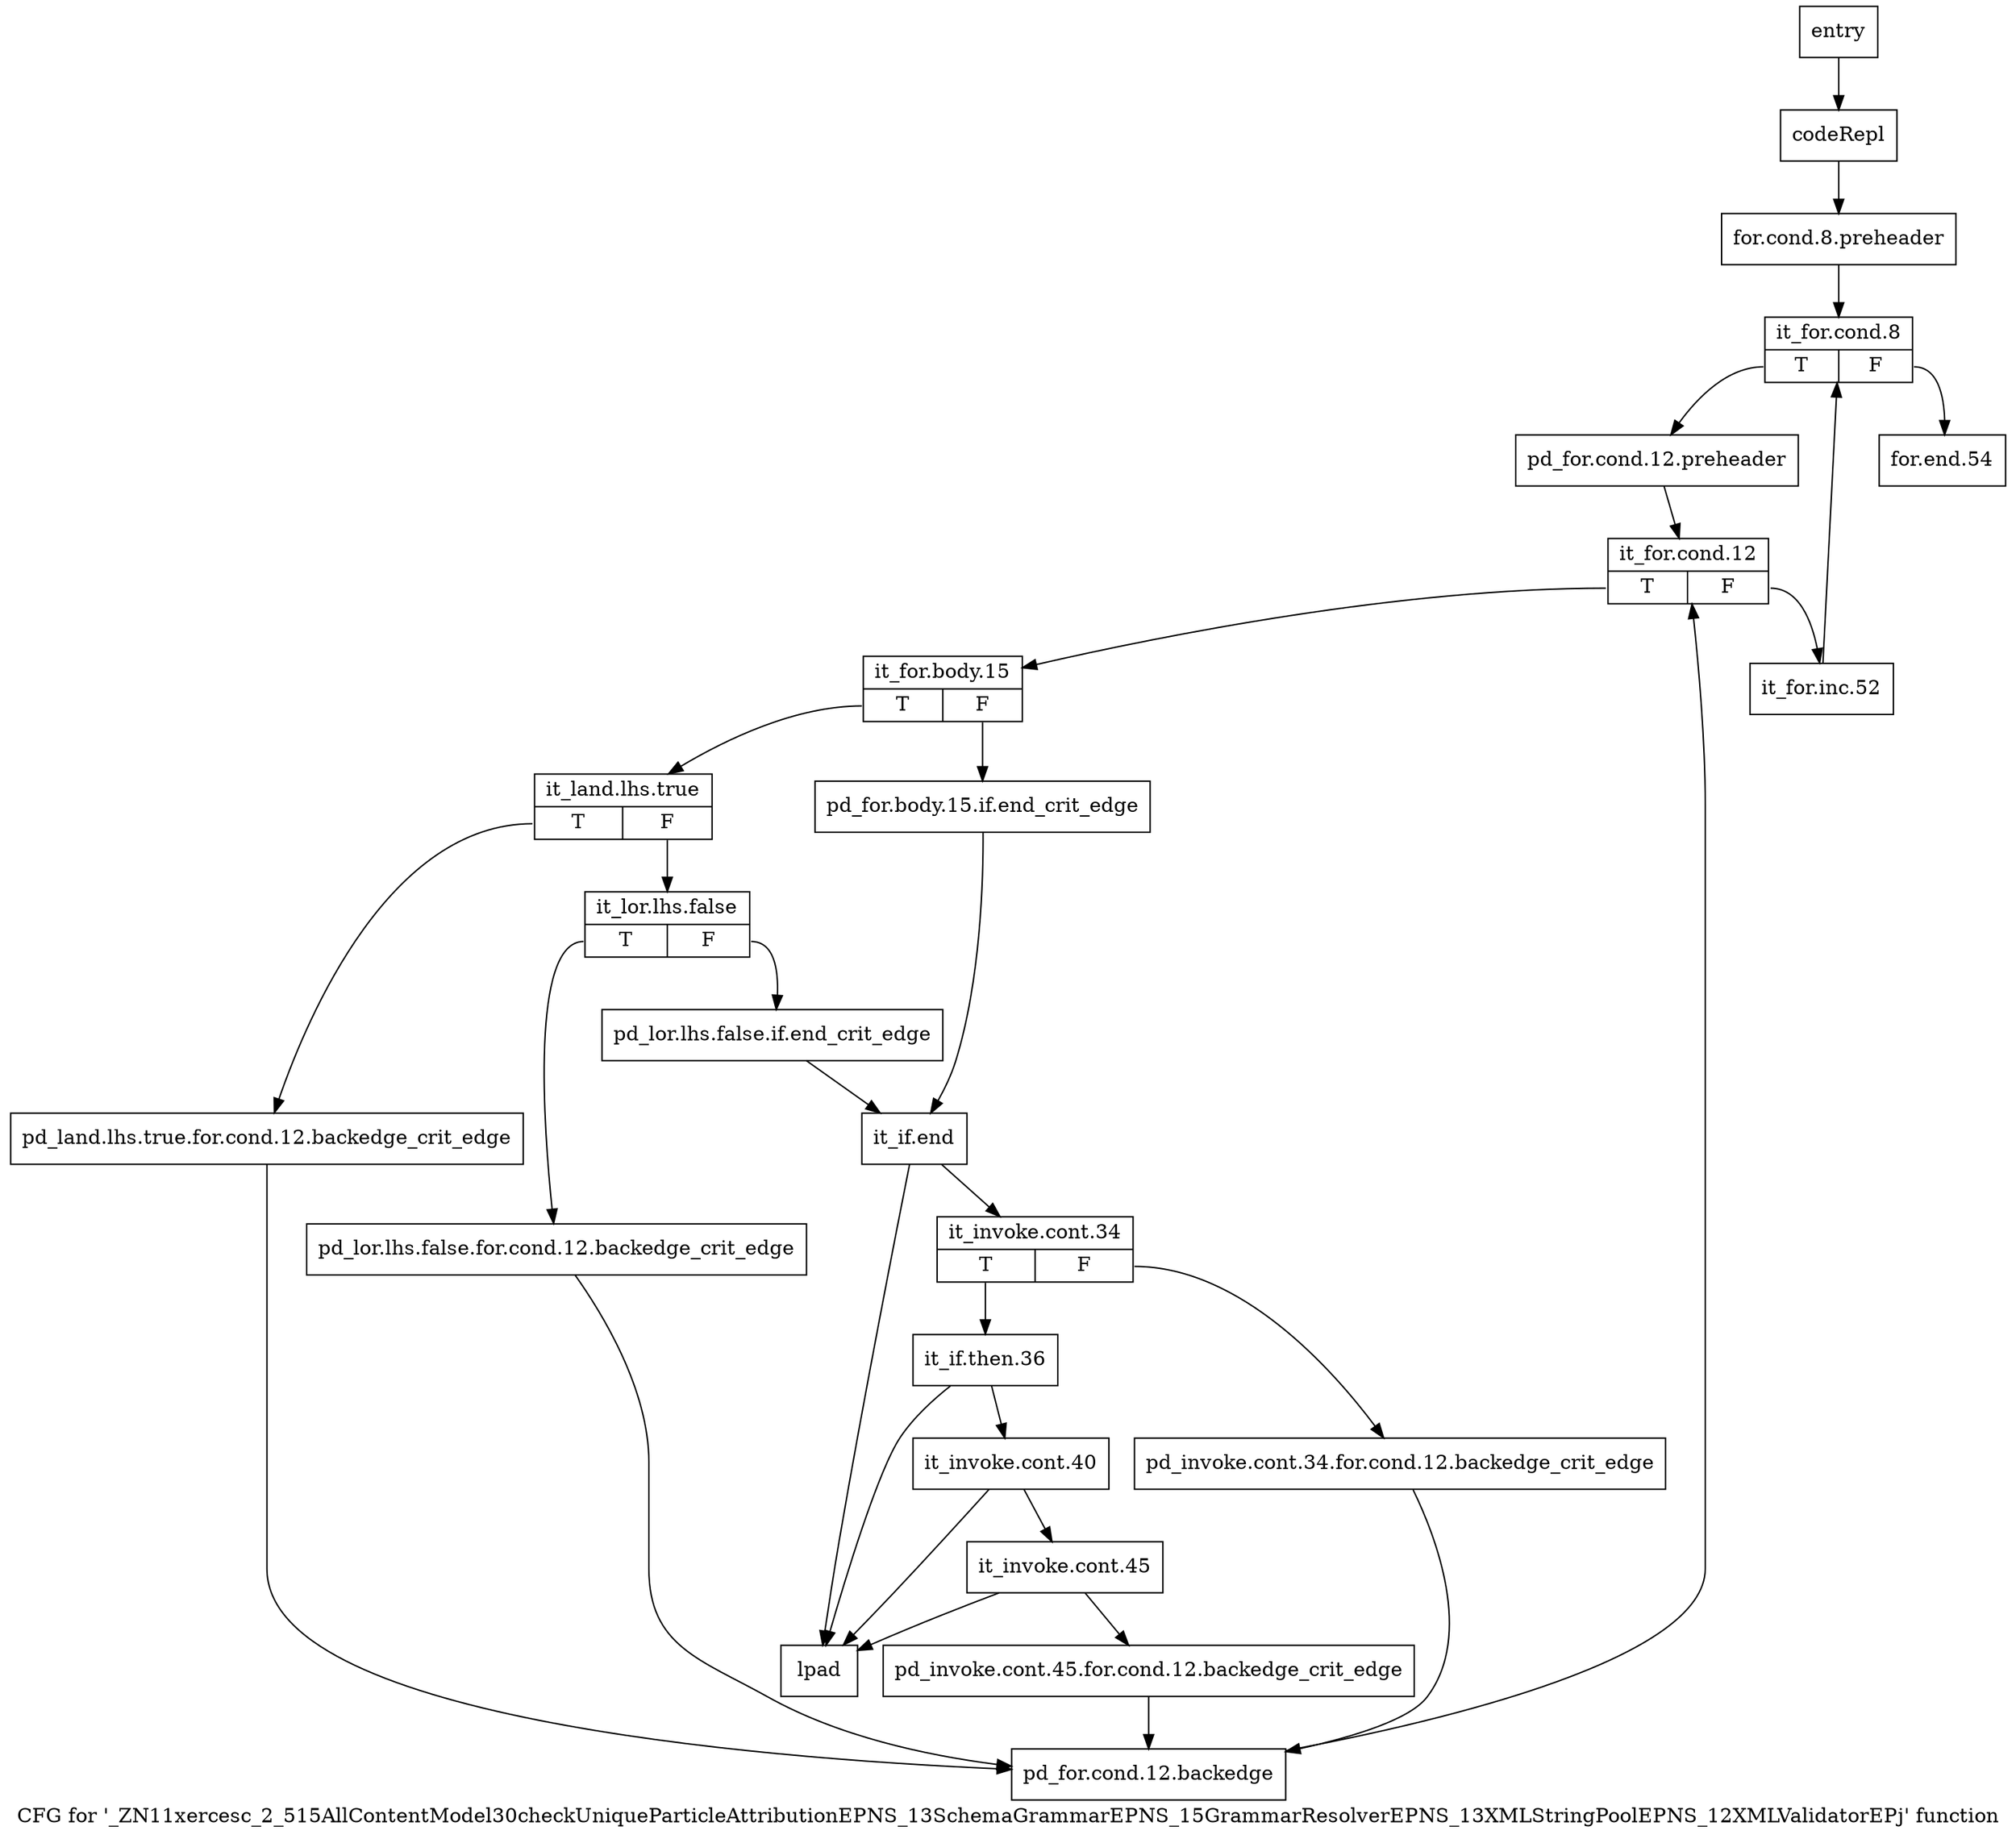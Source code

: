 digraph "CFG for '_ZN11xercesc_2_515AllContentModel30checkUniqueParticleAttributionEPNS_13SchemaGrammarEPNS_15GrammarResolverEPNS_13XMLStringPoolEPNS_12XMLValidatorEPj' function" {
	label="CFG for '_ZN11xercesc_2_515AllContentModel30checkUniqueParticleAttributionEPNS_13SchemaGrammarEPNS_15GrammarResolverEPNS_13XMLStringPoolEPNS_12XMLValidatorEPj' function";

	Node0x24e8060 [shape=record,label="{entry}"];
	Node0x24e8060 -> Node0x24e80b0;
	Node0x24e80b0 [shape=record,label="{codeRepl}"];
	Node0x24e80b0 -> Node0x24e8100;
	Node0x24e8100 [shape=record,label="{for.cond.8.preheader}"];
	Node0x24e8100 -> Node0x24e81a0;
	Node0x24e8150 [shape=record,label="{lpad}"];
	Node0x24e81a0 [shape=record,label="{it_for.cond.8|{<s0>T|<s1>F}}"];
	Node0x24e81a0:s0 -> Node0x24e81f0;
	Node0x24e81a0:s1 -> Node0x24e98a0;
	Node0x24e81f0 [shape=record,label="{pd_for.cond.12.preheader}"];
	Node0x24e81f0 -> Node0x24e8240;
	Node0x24e8240 [shape=record,label="{it_for.cond.12|{<s0>T|<s1>F}}"];
	Node0x24e8240:s0 -> Node0x24e8290;
	Node0x24e8240:s1 -> Node0x24e9850;
	Node0x24e8290 [shape=record,label="{it_for.body.15|{<s0>T|<s1>F}}"];
	Node0x24e8290:s0 -> Node0x24e8330;
	Node0x24e8290:s1 -> Node0x24e82e0;
	Node0x24e82e0 [shape=record,label="{pd_for.body.15.if.end_crit_edge}"];
	Node0x24e82e0 -> Node0x24e95d0;
	Node0x24e8330 [shape=record,label="{it_land.lhs.true|{<s0>T|<s1>F}}"];
	Node0x24e8330:s0 -> Node0x24e8380;
	Node0x24e8330:s1 -> Node0x24e83d0;
	Node0x24e8380 [shape=record,label="{pd_land.lhs.true.for.cond.12.backedge_crit_edge}"];
	Node0x24e8380 -> Node0x24e96c0;
	Node0x24e83d0 [shape=record,label="{it_lor.lhs.false|{<s0>T|<s1>F}}"];
	Node0x24e83d0:s0 -> Node0x24e9580;
	Node0x24e83d0:s1 -> Node0x24e8420;
	Node0x24e8420 [shape=record,label="{pd_lor.lhs.false.if.end_crit_edge}"];
	Node0x24e8420 -> Node0x24e95d0;
	Node0x24e9580 [shape=record,label="{pd_lor.lhs.false.for.cond.12.backedge_crit_edge}"];
	Node0x24e9580 -> Node0x24e96c0;
	Node0x24e95d0 [shape=record,label="{it_if.end}"];
	Node0x24e95d0 -> Node0x24e9620;
	Node0x24e95d0 -> Node0x24e8150;
	Node0x24e9620 [shape=record,label="{it_invoke.cont.34|{<s0>T|<s1>F}}"];
	Node0x24e9620:s0 -> Node0x24e9710;
	Node0x24e9620:s1 -> Node0x24e9670;
	Node0x24e9670 [shape=record,label="{pd_invoke.cont.34.for.cond.12.backedge_crit_edge}"];
	Node0x24e9670 -> Node0x24e96c0;
	Node0x24e96c0 [shape=record,label="{pd_for.cond.12.backedge}"];
	Node0x24e96c0 -> Node0x24e8240;
	Node0x24e9710 [shape=record,label="{it_if.then.36}"];
	Node0x24e9710 -> Node0x24e9760;
	Node0x24e9710 -> Node0x24e8150;
	Node0x24e9760 [shape=record,label="{it_invoke.cont.40}"];
	Node0x24e9760 -> Node0x24e97b0;
	Node0x24e9760 -> Node0x24e8150;
	Node0x24e97b0 [shape=record,label="{it_invoke.cont.45}"];
	Node0x24e97b0 -> Node0x24e9800;
	Node0x24e97b0 -> Node0x24e8150;
	Node0x24e9800 [shape=record,label="{pd_invoke.cont.45.for.cond.12.backedge_crit_edge}"];
	Node0x24e9800 -> Node0x24e96c0;
	Node0x24e9850 [shape=record,label="{it_for.inc.52}"];
	Node0x24e9850 -> Node0x24e81a0;
	Node0x24e98a0 [shape=record,label="{for.end.54}"];
}
